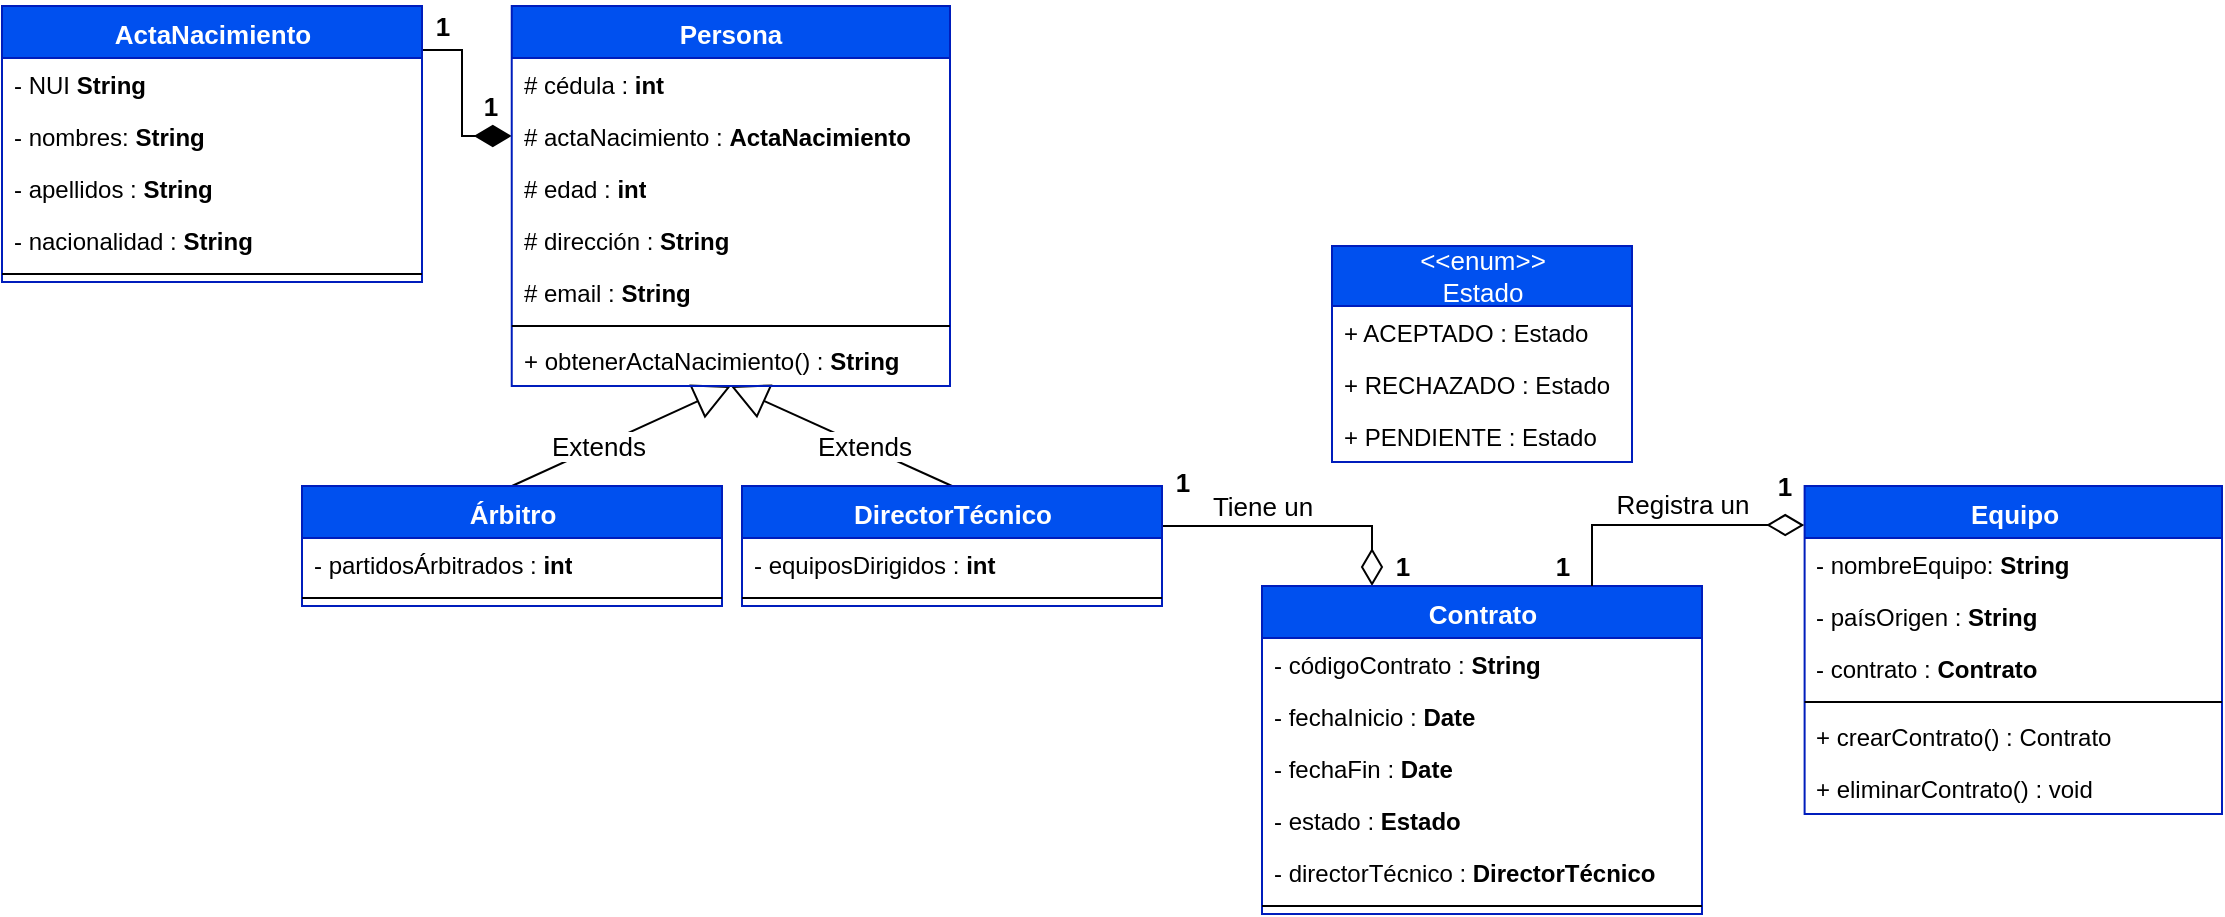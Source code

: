 <mxfile version="13.5.7" type="device"><diagram id="grKm4hHaIbGTqpb0Th40" name="Page-1"><mxGraphModel dx="517" dy="304" grid="1" gridSize="10" guides="1" tooltips="1" connect="1" arrows="1" fold="1" page="1" pageScale="1" pageWidth="1169" pageHeight="827" math="0" shadow="0"><root><mxCell id="0"/><mxCell id="1" parent="0"/><mxCell id="n-bjUs59CBIcDPi00NxF-16" value="Extends" style="endArrow=block;endSize=16;endFill=0;html=1;fontSize=13;exitX=0.5;exitY=0;exitDx=0;exitDy=0;entryX=0.5;entryY=1;entryDx=0;entryDy=0;" parent="1" source="n-bjUs59CBIcDPi00NxF-8" target="n-bjUs59CBIcDPi00NxF-1" edge="1"><mxGeometry x="-0.21" width="160" relative="1" as="geometry"><mxPoint x="440" y="290" as="sourcePoint"/><mxPoint x="600" y="290" as="targetPoint"/><mxPoint as="offset"/></mxGeometry></mxCell><mxCell id="n-bjUs59CBIcDPi00NxF-26" value="" style="endArrow=none;html=1;endSize=12;startArrow=diamondThin;startSize=16;startFill=1;edgeStyle=orthogonalEdgeStyle;align=left;verticalAlign=bottom;fontSize=13;exitX=0;exitY=0.5;exitDx=0;exitDy=0;entryX=1;entryY=0.133;entryDx=0;entryDy=0;endFill=0;rounded=0;entryPerimeter=0;" parent="1" source="n-bjUs59CBIcDPi00NxF-46" target="n-bjUs59CBIcDPi00NxF-18" edge="1"><mxGeometry x="-1" y="3" relative="1" as="geometry"><mxPoint x="250" y="530" as="sourcePoint"/><mxPoint x="410" y="530" as="targetPoint"/><Array as="points"><mxPoint x="350" y="115"/><mxPoint x="350" y="72"/><mxPoint x="270" y="72"/><mxPoint x="270" y="65"/></Array></mxGeometry></mxCell><mxCell id="n-bjUs59CBIcDPi00NxF-43" value="" style="group" parent="1" vertex="1" connectable="0"><mxGeometry x="120" y="50" width="230" height="86" as="geometry"/></mxCell><mxCell id="n-bjUs59CBIcDPi00NxF-18" value="ActaNacimiento" style="swimlane;fontStyle=1;align=center;verticalAlign=top;childLayout=stackLayout;horizontal=1;startSize=26;horizontalStack=0;resizeParent=1;resizeParentMax=0;resizeLast=0;collapsible=1;marginBottom=0;fontSize=13;fillColor=#0050ef;strokeColor=#001DBC;fontColor=#ffffff;html=1;" parent="n-bjUs59CBIcDPi00NxF-43" vertex="1"><mxGeometry width="210" height="138" as="geometry"/></mxCell><mxCell id="VfPwJq7Nc4_z0E1KRiKp-1" value="- NUI&amp;nbsp;&lt;b&gt;String&lt;/b&gt;" style="text;strokeColor=none;fillColor=none;align=left;verticalAlign=top;spacingLeft=4;spacingRight=4;overflow=hidden;rotatable=0;points=[[0,0.5],[1,0.5]];portConstraint=eastwest;html=1;" vertex="1" parent="n-bjUs59CBIcDPi00NxF-18"><mxGeometry y="26" width="210" height="26" as="geometry"/></mxCell><mxCell id="n-bjUs59CBIcDPi00NxF-50" value="- nombres:&amp;nbsp;&lt;b&gt;String&lt;/b&gt;" style="text;strokeColor=none;fillColor=none;align=left;verticalAlign=top;spacingLeft=4;spacingRight=4;overflow=hidden;rotatable=0;points=[[0,0.5],[1,0.5]];portConstraint=eastwest;html=1;" parent="n-bjUs59CBIcDPi00NxF-18" vertex="1"><mxGeometry y="52" width="210" height="26" as="geometry"/></mxCell><mxCell id="n-bjUs59CBIcDPi00NxF-51" value="- apellidos :&amp;nbsp;&lt;b&gt;String&lt;/b&gt;" style="text;strokeColor=none;fillColor=none;align=left;verticalAlign=top;spacingLeft=4;spacingRight=4;overflow=hidden;rotatable=0;points=[[0,0.5],[1,0.5]];portConstraint=eastwest;html=1;" parent="n-bjUs59CBIcDPi00NxF-18" vertex="1"><mxGeometry y="78" width="210" height="26" as="geometry"/></mxCell><mxCell id="n-bjUs59CBIcDPi00NxF-52" value="- nacionalidad :&amp;nbsp;&lt;b&gt;String&lt;/b&gt;" style="text;strokeColor=none;fillColor=none;align=left;verticalAlign=top;spacingLeft=4;spacingRight=4;overflow=hidden;rotatable=0;points=[[0,0.5],[1,0.5]];portConstraint=eastwest;html=1;" parent="n-bjUs59CBIcDPi00NxF-18" vertex="1"><mxGeometry y="104" width="210" height="26" as="geometry"/></mxCell><mxCell id="n-bjUs59CBIcDPi00NxF-22" value="" style="line;strokeWidth=1;fillColor=none;align=left;verticalAlign=middle;spacingTop=-1;spacingLeft=3;spacingRight=3;rotatable=0;labelPosition=right;points=[];portConstraint=eastwest;" parent="n-bjUs59CBIcDPi00NxF-18" vertex="1"><mxGeometry y="130" width="210" height="8" as="geometry"/></mxCell><mxCell id="n-bjUs59CBIcDPi00NxF-27" value="&lt;b&gt;1&lt;/b&gt;" style="text;html=1;align=center;verticalAlign=middle;resizable=0;points=[];autosize=1;fontSize=13;" parent="n-bjUs59CBIcDPi00NxF-43" vertex="1"><mxGeometry x="210" width="20" height="20" as="geometry"/></mxCell><mxCell id="n-bjUs59CBIcDPi00NxF-45" value="Extends" style="endArrow=block;endSize=16;endFill=0;html=1;fontSize=13;exitX=0.5;exitY=0;exitDx=0;exitDy=0;entryX=0.5;entryY=1;entryDx=0;entryDy=0;" parent="1" source="n-bjUs59CBIcDPi00NxF-36" target="n-bjUs59CBIcDPi00NxF-1" edge="1"><mxGeometry x="-0.21" width="160" relative="1" as="geometry"><mxPoint x="385" y="370" as="sourcePoint"/><mxPoint x="500" y="294" as="targetPoint"/><mxPoint as="offset"/></mxGeometry></mxCell><mxCell id="n-bjUs59CBIcDPi00NxF-47" value="" style="group" parent="1" vertex="1" connectable="0"><mxGeometry x="354" y="50" width="240" height="190" as="geometry"/></mxCell><mxCell id="n-bjUs59CBIcDPi00NxF-1" value="Persona" style="swimlane;fontStyle=1;align=center;verticalAlign=top;childLayout=stackLayout;horizontal=1;startSize=26;horizontalStack=0;resizeParent=1;resizeParentMax=0;resizeLast=0;collapsible=1;marginBottom=0;fontSize=13;fillColor=#0050ef;strokeColor=#001DBC;fontColor=#ffffff;html=1;" parent="n-bjUs59CBIcDPi00NxF-47" vertex="1"><mxGeometry x="20.87" width="219.13" height="190" as="geometry"/></mxCell><mxCell id="n-bjUs59CBIcDPi00NxF-2" value="# cédula :&amp;nbsp;&lt;b&gt;int&lt;/b&gt;" style="text;strokeColor=none;fillColor=none;align=left;verticalAlign=top;spacingLeft=4;spacingRight=4;overflow=hidden;rotatable=0;points=[[0,0.5],[1,0.5]];portConstraint=eastwest;html=1;" parent="n-bjUs59CBIcDPi00NxF-1" vertex="1"><mxGeometry y="26" width="219.13" height="26" as="geometry"/></mxCell><mxCell id="n-bjUs59CBIcDPi00NxF-46" value="# actaNacimiento : &lt;b&gt;ActaNacimiento&lt;/b&gt;" style="text;strokeColor=none;fillColor=none;align=left;verticalAlign=top;spacingLeft=4;spacingRight=4;overflow=hidden;rotatable=0;points=[[0,0.5],[1,0.5]];portConstraint=eastwest;html=1;" parent="n-bjUs59CBIcDPi00NxF-1" vertex="1"><mxGeometry y="52" width="219.13" height="26" as="geometry"/></mxCell><mxCell id="n-bjUs59CBIcDPi00NxF-24" value="# edad :&amp;nbsp;&lt;b&gt;int&lt;/b&gt;" style="text;strokeColor=none;fillColor=none;align=left;verticalAlign=top;spacingLeft=4;spacingRight=4;overflow=hidden;rotatable=0;points=[[0,0.5],[1,0.5]];portConstraint=eastwest;html=1;" parent="n-bjUs59CBIcDPi00NxF-1" vertex="1"><mxGeometry y="78" width="219.13" height="26" as="geometry"/></mxCell><mxCell id="n-bjUs59CBIcDPi00NxF-7" value="# dirección :&amp;nbsp;&lt;b&gt;String&lt;/b&gt;" style="text;strokeColor=none;fillColor=none;align=left;verticalAlign=top;spacingLeft=4;spacingRight=4;overflow=hidden;rotatable=0;points=[[0,0.5],[1,0.5]];portConstraint=eastwest;html=1;" parent="n-bjUs59CBIcDPi00NxF-1" vertex="1"><mxGeometry y="104" width="219.13" height="26" as="geometry"/></mxCell><mxCell id="n-bjUs59CBIcDPi00NxF-53" value="# email :&amp;nbsp;&lt;b&gt;String&lt;/b&gt;" style="text;strokeColor=none;fillColor=none;align=left;verticalAlign=top;spacingLeft=4;spacingRight=4;overflow=hidden;rotatable=0;points=[[0,0.5],[1,0.5]];portConstraint=eastwest;html=1;" parent="n-bjUs59CBIcDPi00NxF-1" vertex="1"><mxGeometry y="130" width="219.13" height="26" as="geometry"/></mxCell><mxCell id="n-bjUs59CBIcDPi00NxF-3" value="" style="line;strokeWidth=1;fillColor=none;align=left;verticalAlign=middle;spacingTop=-1;spacingLeft=3;spacingRight=3;rotatable=0;labelPosition=right;points=[];portConstraint=eastwest;" parent="n-bjUs59CBIcDPi00NxF-1" vertex="1"><mxGeometry y="156" width="219.13" height="8" as="geometry"/></mxCell><mxCell id="n-bjUs59CBIcDPi00NxF-49" value="+ obtenerActaNacimiento() :&amp;nbsp;&lt;b&gt;String&lt;/b&gt;" style="text;strokeColor=none;fillColor=none;align=left;verticalAlign=top;spacingLeft=4;spacingRight=4;overflow=hidden;rotatable=0;points=[[0,0.5],[1,0.5]];portConstraint=eastwest;html=1;" parent="n-bjUs59CBIcDPi00NxF-1" vertex="1"><mxGeometry y="164" width="219.13" height="26" as="geometry"/></mxCell><mxCell id="n-bjUs59CBIcDPi00NxF-28" value="1" style="text;html=1;align=center;verticalAlign=middle;resizable=0;points=[];autosize=1;fontSize=13;fontStyle=1" parent="n-bjUs59CBIcDPi00NxF-47" vertex="1"><mxGeometry y="40" width="20" height="20" as="geometry"/></mxCell><mxCell id="n-bjUs59CBIcDPi00NxF-78" value="" style="group" parent="1" vertex="1" connectable="0"><mxGeometry x="990" y="290" width="240" height="112" as="geometry"/></mxCell><mxCell id="n-bjUs59CBIcDPi00NxF-29" value="Equipo" style="swimlane;fontStyle=1;align=center;verticalAlign=top;childLayout=stackLayout;horizontal=1;startSize=26;horizontalStack=0;resizeParent=1;resizeParentMax=0;resizeLast=0;collapsible=1;marginBottom=0;fontSize=13;fillColor=#0050ef;strokeColor=#001DBC;fontColor=#ffffff;html=1;" parent="n-bjUs59CBIcDPi00NxF-78" vertex="1"><mxGeometry x="31.304" width="208.696" height="164" as="geometry"/></mxCell><mxCell id="n-bjUs59CBIcDPi00NxF-30" value="- nombreEquipo: &lt;b&gt;String&lt;/b&gt;" style="text;strokeColor=none;fillColor=none;align=left;verticalAlign=top;spacingLeft=4;spacingRight=4;overflow=hidden;rotatable=0;points=[[0,0.5],[1,0.5]];portConstraint=eastwest;html=1;" parent="n-bjUs59CBIcDPi00NxF-29" vertex="1"><mxGeometry y="26" width="208.696" height="26" as="geometry"/></mxCell><mxCell id="n-bjUs59CBIcDPi00NxF-31" value="- paísOrigen :&amp;nbsp;&lt;b&gt;String&lt;/b&gt;" style="text;strokeColor=none;fillColor=none;align=left;verticalAlign=top;spacingLeft=4;spacingRight=4;overflow=hidden;rotatable=0;points=[[0,0.5],[1,0.5]];portConstraint=eastwest;html=1;" parent="n-bjUs59CBIcDPi00NxF-29" vertex="1"><mxGeometry y="52" width="208.696" height="26" as="geometry"/></mxCell><mxCell id="n-bjUs59CBIcDPi00NxF-106" value="- contrato :&amp;nbsp;&lt;b&gt;Contrato&lt;/b&gt;" style="text;strokeColor=none;fillColor=none;align=left;verticalAlign=top;spacingLeft=4;spacingRight=4;overflow=hidden;rotatable=0;points=[[0,0.5],[1,0.5]];portConstraint=eastwest;html=1;" parent="n-bjUs59CBIcDPi00NxF-29" vertex="1"><mxGeometry y="78" width="208.696" height="26" as="geometry"/></mxCell><mxCell id="n-bjUs59CBIcDPi00NxF-35" value="" style="line;strokeWidth=1;fillColor=none;align=left;verticalAlign=middle;spacingTop=-1;spacingLeft=3;spacingRight=3;rotatable=0;labelPosition=right;points=[];portConstraint=eastwest;" parent="n-bjUs59CBIcDPi00NxF-29" vertex="1"><mxGeometry y="104" width="208.696" height="8" as="geometry"/></mxCell><mxCell id="n-bjUs59CBIcDPi00NxF-88" value="+ crearContrato() : Contrato" style="text;strokeColor=none;fillColor=none;align=left;verticalAlign=top;spacingLeft=4;spacingRight=4;overflow=hidden;rotatable=0;points=[[0,0.5],[1,0.5]];portConstraint=eastwest;html=1;" parent="n-bjUs59CBIcDPi00NxF-29" vertex="1"><mxGeometry y="112" width="208.696" height="26" as="geometry"/></mxCell><mxCell id="bPEn660UdpxTiLA0Oc0s-1" value="+ eliminarContrato() : void" style="text;strokeColor=none;fillColor=none;align=left;verticalAlign=top;spacingLeft=4;spacingRight=4;overflow=hidden;rotatable=0;points=[[0,0.5],[1,0.5]];portConstraint=eastwest;html=1;" parent="n-bjUs59CBIcDPi00NxF-29" vertex="1"><mxGeometry y="138" width="208.696" height="26" as="geometry"/></mxCell><mxCell id="n-bjUs59CBIcDPi00NxF-125" value="1" style="text;html=1;align=center;verticalAlign=middle;resizable=0;points=[];autosize=1;fontSize=13;fontStyle=1" parent="n-bjUs59CBIcDPi00NxF-78" vertex="1"><mxGeometry x="11.3" y="-10" width="20" height="20" as="geometry"/></mxCell><mxCell id="n-bjUs59CBIcDPi00NxF-8" value="Árbitro" style="swimlane;fontStyle=1;align=center;verticalAlign=top;childLayout=stackLayout;horizontal=1;startSize=26;horizontalStack=0;resizeParent=1;resizeParentMax=0;resizeLast=0;collapsible=1;marginBottom=0;fontSize=13;fillColor=#0050ef;strokeColor=#001DBC;fontColor=#ffffff;html=1;" parent="1" vertex="1"><mxGeometry x="270" y="290" width="210" height="60" as="geometry"/></mxCell><mxCell id="n-bjUs59CBIcDPi00NxF-9" value="- partidosÁrbitrados : &lt;b&gt;int&lt;/b&gt;" style="text;strokeColor=none;fillColor=none;align=left;verticalAlign=top;spacingLeft=4;spacingRight=4;overflow=hidden;rotatable=0;points=[[0,0.5],[1,0.5]];portConstraint=eastwest;html=1;" parent="n-bjUs59CBIcDPi00NxF-8" vertex="1"><mxGeometry y="26" width="210" height="26" as="geometry"/></mxCell><mxCell id="n-bjUs59CBIcDPi00NxF-13" value="" style="line;strokeWidth=1;fillColor=none;align=left;verticalAlign=middle;spacingTop=-1;spacingLeft=3;spacingRight=3;rotatable=0;labelPosition=right;points=[];portConstraint=eastwest;" parent="n-bjUs59CBIcDPi00NxF-8" vertex="1"><mxGeometry y="52" width="210" height="8" as="geometry"/></mxCell><mxCell id="n-bjUs59CBIcDPi00NxF-118" style="edgeStyle=orthogonalEdgeStyle;rounded=0;orthogonalLoop=1;jettySize=auto;html=1;exitX=1;exitY=0.25;exitDx=0;exitDy=0;entryX=0.25;entryY=0;entryDx=0;entryDy=0;startSize=16;endArrow=diamondThin;endFill=0;endSize=16;fontSize=13;" parent="1" source="n-bjUs59CBIcDPi00NxF-36" target="n-bjUs59CBIcDPi00NxF-82" edge="1"><mxGeometry relative="1" as="geometry"><Array as="points"><mxPoint x="700" y="310"/><mxPoint x="805" y="310"/></Array></mxGeometry></mxCell><mxCell id="n-bjUs59CBIcDPi00NxF-36" value="DirectorTécnico" style="swimlane;fontStyle=1;align=center;verticalAlign=top;childLayout=stackLayout;horizontal=1;startSize=26;horizontalStack=0;resizeParent=1;resizeParentMax=0;resizeLast=0;collapsible=1;marginBottom=0;fontSize=13;fillColor=#0050ef;strokeColor=#001DBC;fontColor=#ffffff;html=1;" parent="1" vertex="1"><mxGeometry x="490" y="290" width="210" height="60" as="geometry"/></mxCell><mxCell id="n-bjUs59CBIcDPi00NxF-37" value="- equiposDirigidos : &lt;b&gt;int&lt;/b&gt;" style="text;strokeColor=none;fillColor=none;align=left;verticalAlign=top;spacingLeft=4;spacingRight=4;overflow=hidden;rotatable=0;points=[[0,0.5],[1,0.5]];portConstraint=eastwest;html=1;" parent="n-bjUs59CBIcDPi00NxF-36" vertex="1"><mxGeometry y="26" width="210" height="26" as="geometry"/></mxCell><mxCell id="n-bjUs59CBIcDPi00NxF-40" value="" style="line;strokeWidth=1;fillColor=none;align=left;verticalAlign=middle;spacingTop=-1;spacingLeft=3;spacingRight=3;rotatable=0;labelPosition=right;points=[];portConstraint=eastwest;" parent="n-bjUs59CBIcDPi00NxF-36" vertex="1"><mxGeometry y="52" width="210" height="8" as="geometry"/></mxCell><mxCell id="n-bjUs59CBIcDPi00NxF-98" value="&amp;lt;&amp;lt;enum&amp;gt;&amp;gt;&lt;br&gt;Estado" style="swimlane;fontStyle=0;childLayout=stackLayout;horizontal=1;startSize=30;fillColor=#0050ef;horizontalStack=0;resizeParent=1;resizeParentMax=0;resizeLast=0;collapsible=1;marginBottom=0;fontSize=13;html=1;strokeColor=#001DBC;fontColor=#ffffff;" parent="1" vertex="1"><mxGeometry x="785" y="170" width="150" height="108" as="geometry"/></mxCell><mxCell id="n-bjUs59CBIcDPi00NxF-99" value="+ ACEPTADO : Estado" style="text;strokeColor=none;fillColor=none;align=left;verticalAlign=top;spacingLeft=4;spacingRight=4;overflow=hidden;rotatable=0;points=[[0,0.5],[1,0.5]];portConstraint=eastwest;" parent="n-bjUs59CBIcDPi00NxF-98" vertex="1"><mxGeometry y="30" width="150" height="26" as="geometry"/></mxCell><mxCell id="n-bjUs59CBIcDPi00NxF-100" value="+ RECHAZADO : Estado" style="text;strokeColor=none;fillColor=none;align=left;verticalAlign=top;spacingLeft=4;spacingRight=4;overflow=hidden;rotatable=0;points=[[0,0.5],[1,0.5]];portConstraint=eastwest;" parent="n-bjUs59CBIcDPi00NxF-98" vertex="1"><mxGeometry y="56" width="150" height="26" as="geometry"/></mxCell><mxCell id="n-bjUs59CBIcDPi00NxF-101" value="+ PENDIENTE : Estado" style="text;strokeColor=none;fillColor=none;align=left;verticalAlign=top;spacingLeft=4;spacingRight=4;overflow=hidden;rotatable=0;points=[[0,0.5],[1,0.5]];portConstraint=eastwest;" parent="n-bjUs59CBIcDPi00NxF-98" vertex="1"><mxGeometry y="82" width="150" height="26" as="geometry"/></mxCell><mxCell id="n-bjUs59CBIcDPi00NxF-82" value="Contrato" style="swimlane;fontStyle=1;align=center;verticalAlign=top;childLayout=stackLayout;horizontal=1;startSize=26;horizontalStack=0;resizeParent=1;resizeParentMax=0;resizeLast=0;collapsible=1;marginBottom=0;fontSize=13;fillColor=#0050ef;strokeColor=#001DBC;fontColor=#ffffff;html=1;" parent="1" vertex="1"><mxGeometry x="750" y="340" width="220" height="164" as="geometry"/></mxCell><mxCell id="n-bjUs59CBIcDPi00NxF-83" value="- códigoContrato : &lt;b&gt;String&lt;/b&gt;" style="text;strokeColor=none;fillColor=none;align=left;verticalAlign=top;spacingLeft=4;spacingRight=4;overflow=hidden;rotatable=0;points=[[0,0.5],[1,0.5]];portConstraint=eastwest;html=1;" parent="n-bjUs59CBIcDPi00NxF-82" vertex="1"><mxGeometry y="26" width="220" height="26" as="geometry"/></mxCell><mxCell id="n-bjUs59CBIcDPi00NxF-87" value="- fechaInicio : &lt;b&gt;Date&lt;/b&gt;" style="text;strokeColor=none;fillColor=none;align=left;verticalAlign=top;spacingLeft=4;spacingRight=4;overflow=hidden;rotatable=0;points=[[0,0.5],[1,0.5]];portConstraint=eastwest;html=1;" parent="n-bjUs59CBIcDPi00NxF-82" vertex="1"><mxGeometry y="52" width="220" height="26" as="geometry"/></mxCell><mxCell id="n-bjUs59CBIcDPi00NxF-86" value="- fechaFin : &lt;b&gt;Date&lt;/b&gt;" style="text;strokeColor=none;fillColor=none;align=left;verticalAlign=top;spacingLeft=4;spacingRight=4;overflow=hidden;rotatable=0;points=[[0,0.5],[1,0.5]];portConstraint=eastwest;html=1;" parent="n-bjUs59CBIcDPi00NxF-82" vertex="1"><mxGeometry y="78" width="220" height="26" as="geometry"/></mxCell><mxCell id="n-bjUs59CBIcDPi00NxF-90" value="- estado : &lt;b&gt;Estado&lt;/b&gt;" style="text;strokeColor=none;fillColor=none;align=left;verticalAlign=top;spacingLeft=4;spacingRight=4;overflow=hidden;rotatable=0;points=[[0,0.5],[1,0.5]];portConstraint=eastwest;html=1;" parent="n-bjUs59CBIcDPi00NxF-82" vertex="1"><mxGeometry y="104" width="220" height="26" as="geometry"/></mxCell><mxCell id="bPEn660UdpxTiLA0Oc0s-2" value="- directorTécnico : &lt;b&gt;DirectorTécnico&lt;/b&gt;" style="text;strokeColor=none;fillColor=none;align=left;verticalAlign=top;spacingLeft=4;spacingRight=4;overflow=hidden;rotatable=0;points=[[0,0.5],[1,0.5]];portConstraint=eastwest;html=1;" parent="n-bjUs59CBIcDPi00NxF-82" vertex="1"><mxGeometry y="130" width="220" height="26" as="geometry"/></mxCell><mxCell id="n-bjUs59CBIcDPi00NxF-84" value="" style="line;strokeWidth=1;fillColor=none;align=left;verticalAlign=middle;spacingTop=-1;spacingLeft=3;spacingRight=3;rotatable=0;labelPosition=right;points=[];portConstraint=eastwest;" parent="n-bjUs59CBIcDPi00NxF-82" vertex="1"><mxGeometry y="156" width="220" height="8" as="geometry"/></mxCell><mxCell id="n-bjUs59CBIcDPi00NxF-119" value="Tiene un" style="text;html=1;align=center;verticalAlign=middle;resizable=0;points=[];autosize=1;fontSize=13;" parent="1" vertex="1"><mxGeometry x="715" y="290" width="70" height="20" as="geometry"/></mxCell><mxCell id="n-bjUs59CBIcDPi00NxF-120" value="1" style="text;html=1;align=center;verticalAlign=middle;resizable=0;points=[];autosize=1;fontSize=13;fontStyle=1" parent="1" vertex="1"><mxGeometry x="700" y="278" width="20" height="20" as="geometry"/></mxCell><mxCell id="n-bjUs59CBIcDPi00NxF-121" value="1" style="text;html=1;align=center;verticalAlign=middle;resizable=0;points=[];autosize=1;fontSize=13;fontStyle=1" parent="1" vertex="1"><mxGeometry x="810" y="320" width="20" height="20" as="geometry"/></mxCell><mxCell id="n-bjUs59CBIcDPi00NxF-124" value="1" style="text;html=1;align=center;verticalAlign=middle;resizable=0;points=[];autosize=1;fontSize=13;fontStyle=1" parent="1" vertex="1"><mxGeometry x="890" y="320" width="20" height="20" as="geometry"/></mxCell><mxCell id="n-bjUs59CBIcDPi00NxF-126" value="Registra un" style="text;html=1;align=center;verticalAlign=middle;resizable=0;points=[];autosize=1;fontSize=13;" parent="1" vertex="1"><mxGeometry x="920" y="289" width="80" height="20" as="geometry"/></mxCell><mxCell id="n-bjUs59CBIcDPi00NxF-123" style="edgeStyle=orthogonalEdgeStyle;rounded=0;orthogonalLoop=1;jettySize=auto;html=1;exitX=-0.001;exitY=0.119;exitDx=0;exitDy=0;startSize=16;endArrow=none;endFill=0;endSize=16;fontSize=13;startArrow=diamondThin;startFill=0;entryX=0.75;entryY=0;entryDx=0;entryDy=0;exitPerimeter=0;" parent="1" source="n-bjUs59CBIcDPi00NxF-29" target="n-bjUs59CBIcDPi00NxF-82" edge="1"><mxGeometry relative="1" as="geometry"><Array as="points"><mxPoint x="915" y="310"/></Array><mxPoint x="1040" y="310" as="sourcePoint"/></mxGeometry></mxCell></root></mxGraphModel></diagram></mxfile>